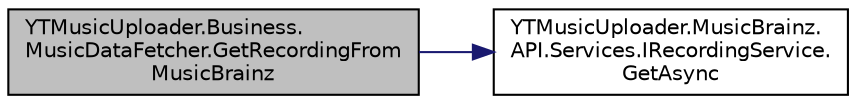 digraph "YTMusicUploader.Business.MusicDataFetcher.GetRecordingFromMusicBrainz"
{
 // LATEX_PDF_SIZE
  edge [fontname="Helvetica",fontsize="10",labelfontname="Helvetica",labelfontsize="10"];
  node [fontname="Helvetica",fontsize="10",shape=record];
  rankdir="LR";
  Node1 [label="YTMusicUploader.Business.\lMusicDataFetcher.GetRecordingFrom\lMusicBrainz",height=0.2,width=0.4,color="black", fillcolor="grey75", style="filled", fontcolor="black",tooltip="Get the recording (track data) from MusicBrainz via the MBID"];
  Node1 -> Node2 [color="midnightblue",fontsize="10",style="solid"];
  Node2 [label="YTMusicUploader.MusicBrainz.\lAPI.Services.IRecordingService.\lGetAsync",height=0.2,width=0.4,color="black", fillcolor="white", style="filled",URL="$db/d6f/interface_y_t_music_uploader_1_1_music_brainz_1_1_a_p_i_1_1_services_1_1_i_recording_service.html#a20af4ff5461c8bb51fb52577cf025271",tooltip="Lookup an recording in the MusicBrainz database."];
}
